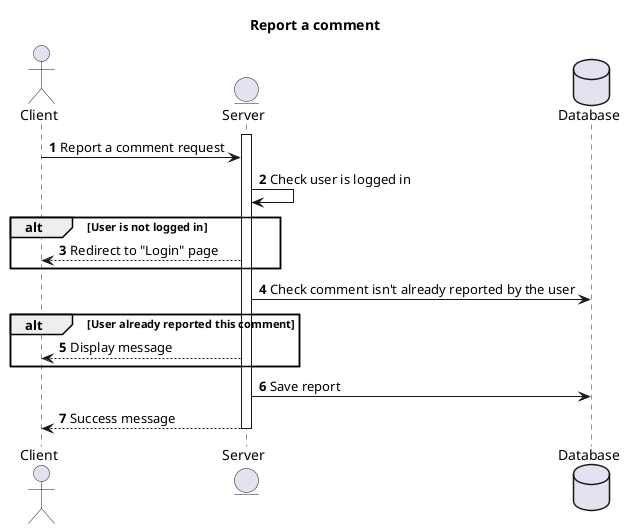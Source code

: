@startuml

title Report a comment 
autonumber

actor Client 
entity Server
Database Database 

activate Server

Client -> Server : Report a comment request 

Server -> Server : Check user is logged in

alt User is not logged in 
    Server --> Client : Redirect to "Login" page
end

Server -> Database : Check comment isn't already reported by the user

alt User already reported this comment 
    Server --> Client : Display message
end

Server -> Database : Save report 

Server --> Client : Success message 

deactivate Server

@enduml